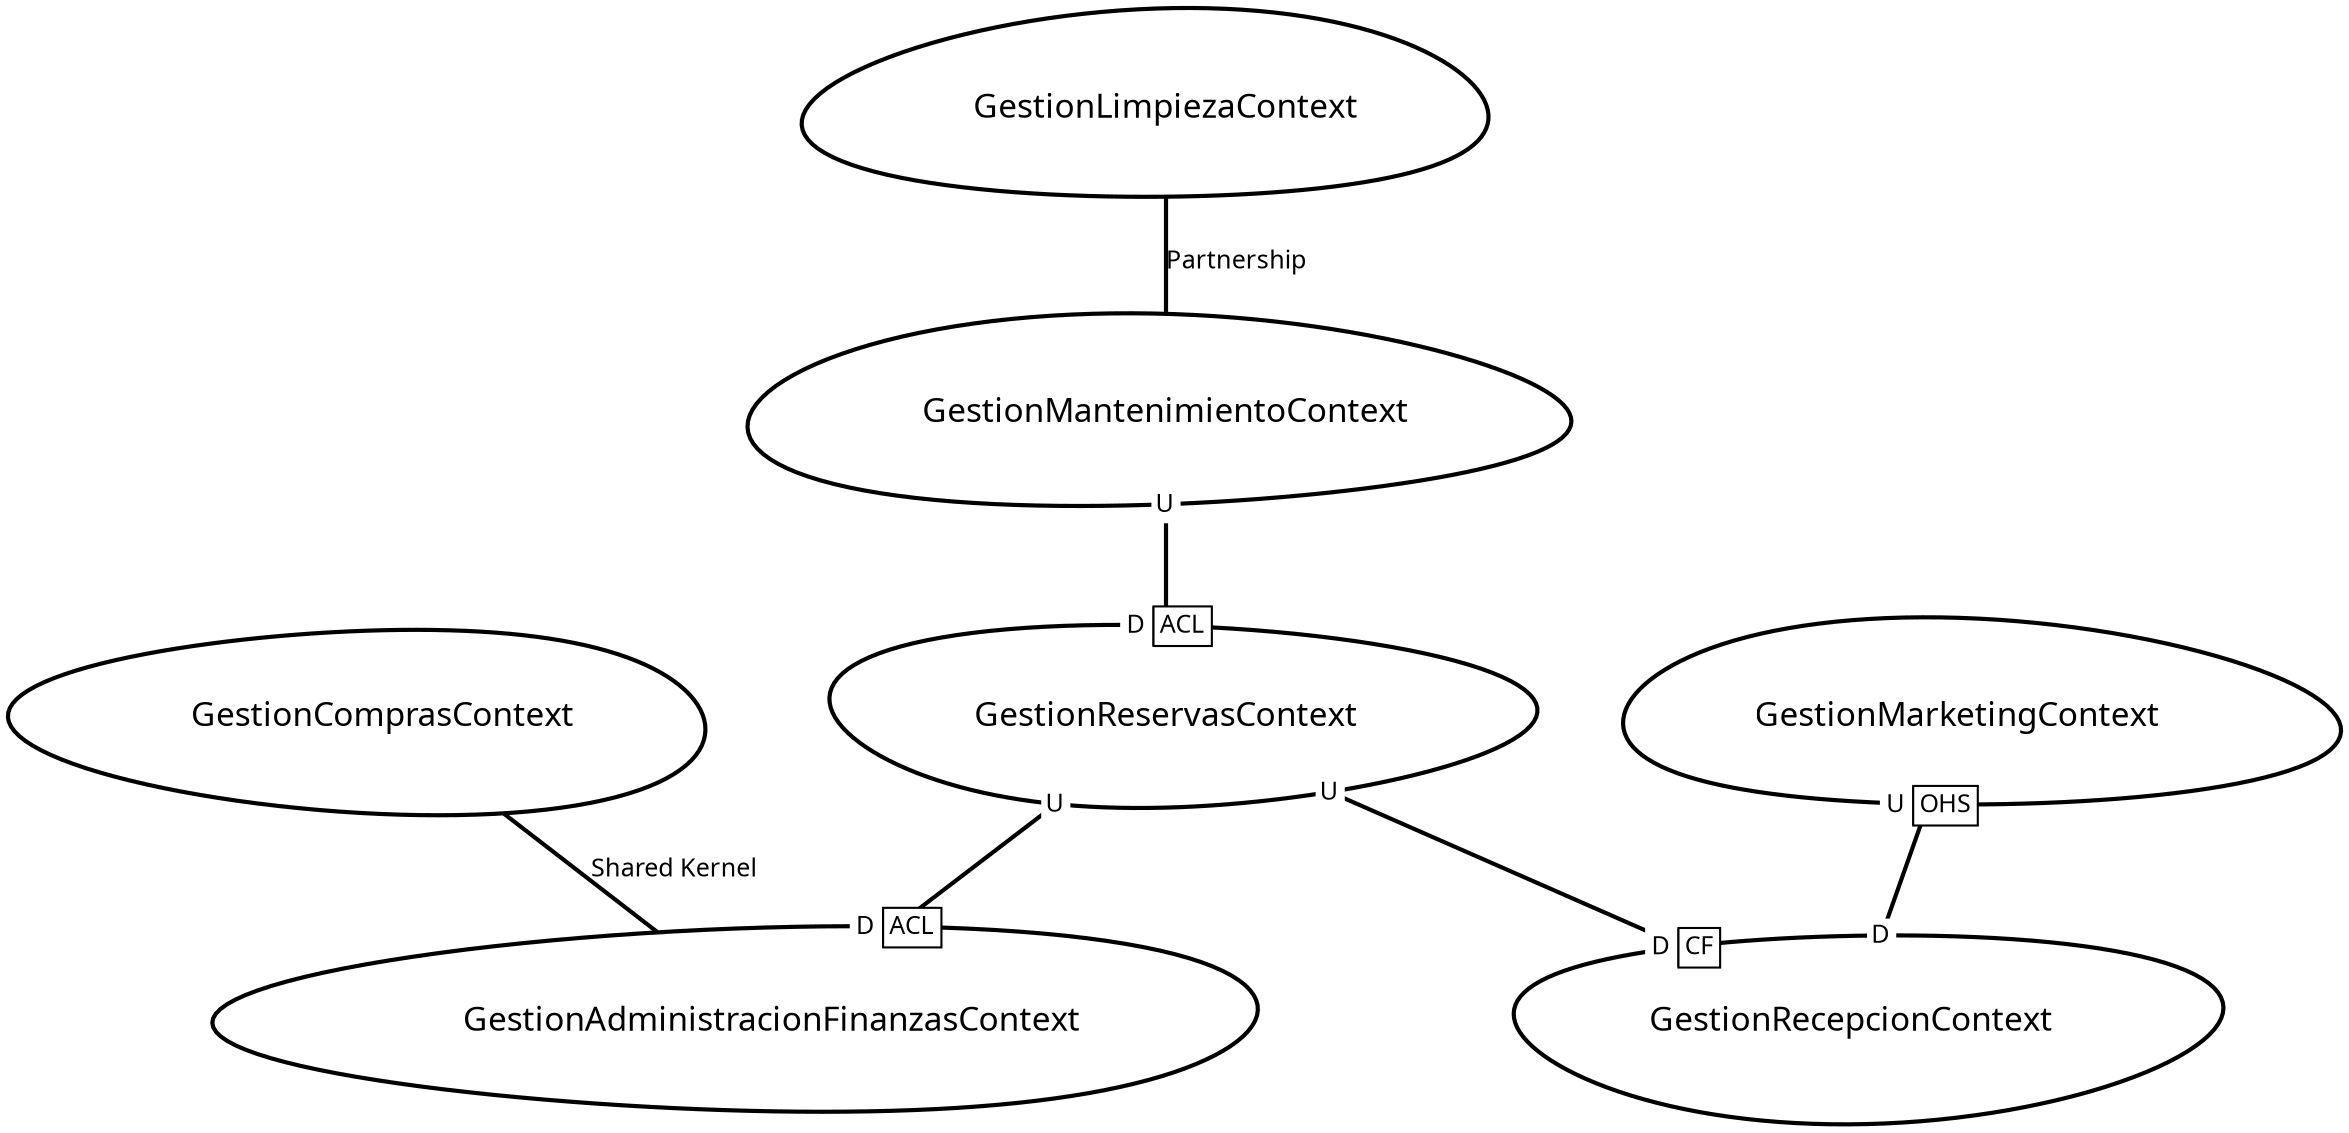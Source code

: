 digraph "ContextMapGraph" {
graph ["imagepath"="/tmp/GraphvizJava"]
"GestionAdministracionFinanzasContext" ["margin"="0.3","orientation"="208","shape"="egg","fontsize"="16","style"="bold","label"="GestionAdministracionFinanzasContext\n","fontname"="sans-serif"]
"GestionComprasContext" ["margin"="0.3","orientation"="329","shape"="egg","fontsize"="16","style"="bold","label"="GestionComprasContext\n","fontname"="sans-serif"]
"GestionLimpiezaContext" ["margin"="0.3","orientation"="233","shape"="egg","fontsize"="16","style"="bold","label"="GestionLimpiezaContext\n","fontname"="sans-serif"]
"GestionMantenimientoContext" ["margin"="0.3","orientation"="254","shape"="egg","fontsize"="16","style"="bold","label"="GestionMantenimientoContext\n","fontname"="sans-serif"]
"GestionReservasContext" ["margin"="0.3","orientation"="163","shape"="egg","fontsize"="16","style"="bold","label"="GestionReservasContext\n","fontname"="sans-serif"]
"GestionRecepcionContext" ["margin"="0.3","orientation"="59","shape"="egg","fontsize"="16","style"="bold","label"="GestionRecepcionContext\n","fontname"="sans-serif"]
"GestionMarketingContext" ["margin"="0.3","orientation"="131","shape"="egg","fontsize"="16","style"="bold","label"="GestionMarketingContext\n","fontname"="sans-serif"]
"GestionComprasContext" -> "GestionAdministracionFinanzasContext" ["fontsize"="12","style"="bold","label"="Shared Kernel","dir"="none","fontname"="sans-serif"]
"GestionLimpiezaContext" -> "GestionMantenimientoContext" ["fontsize"="12","style"="bold","label"="Partnership","dir"="none","fontname"="sans-serif"]
"GestionMantenimientoContext" -> "GestionReservasContext" ["headlabel"=<<table cellspacing="0" cellborder="1" border="0">
<tr><td bgcolor="white" sides="r">D</td><td sides="trbl" bgcolor="white"><font>ACL</font></td></tr>
</table>>,"labeldistance"="0","fontsize"="12","taillabel"=<<table cellspacing="0" cellborder="0" border="0">
<tr><td bgcolor="white">U</td></tr>
</table>>,"style"="bold","label"="                                        ","dir"="none","fontname"="sans-serif"]
"GestionReservasContext" -> "GestionAdministracionFinanzasContext" ["headlabel"=<<table cellspacing="0" cellborder="1" border="0">
<tr><td bgcolor="white" sides="r">D</td><td sides="trbl" bgcolor="white"><font>ACL</font></td></tr>
</table>>,"labeldistance"="0","fontsize"="12","taillabel"=<<table cellspacing="0" cellborder="0" border="0">
<tr><td bgcolor="white">U</td></tr>
</table>>,"style"="bold","label"="                                        ","dir"="none","fontname"="sans-serif"]
"GestionReservasContext" -> "GestionRecepcionContext" ["headlabel"=<<table cellspacing="0" cellborder="1" border="0">
<tr><td bgcolor="white" sides="r">D</td><td sides="trbl" bgcolor="white"><font>CF</font></td></tr>
</table>>,"labeldistance"="0","fontsize"="12","taillabel"=<<table cellspacing="0" cellborder="0" border="0">
<tr><td bgcolor="white">U</td></tr>
</table>>,"style"="bold","label"="                                        ","dir"="none","fontname"="sans-serif"]
"GestionMarketingContext" -> "GestionRecepcionContext" ["headlabel"=<<table cellspacing="0" cellborder="0" border="0">
<tr><td bgcolor="white">D</td></tr>
</table>>,"labeldistance"="0","fontsize"="12","taillabel"=<<table cellspacing="0" cellborder="1" border="0">
<tr><td bgcolor="white" sides="r">U</td><td sides="trbl" bgcolor="white"><font>OHS</font></td></tr>
</table>>,"style"="bold","label"="                                        ","dir"="none","fontname"="sans-serif"]
}
